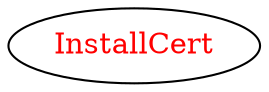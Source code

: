 digraph dependencyGraph {
 concentrate=true;
 ranksep="2.0";
 rankdir="LR"; 
 splines="ortho";
"InstallCert" [fontcolor="red"];
}